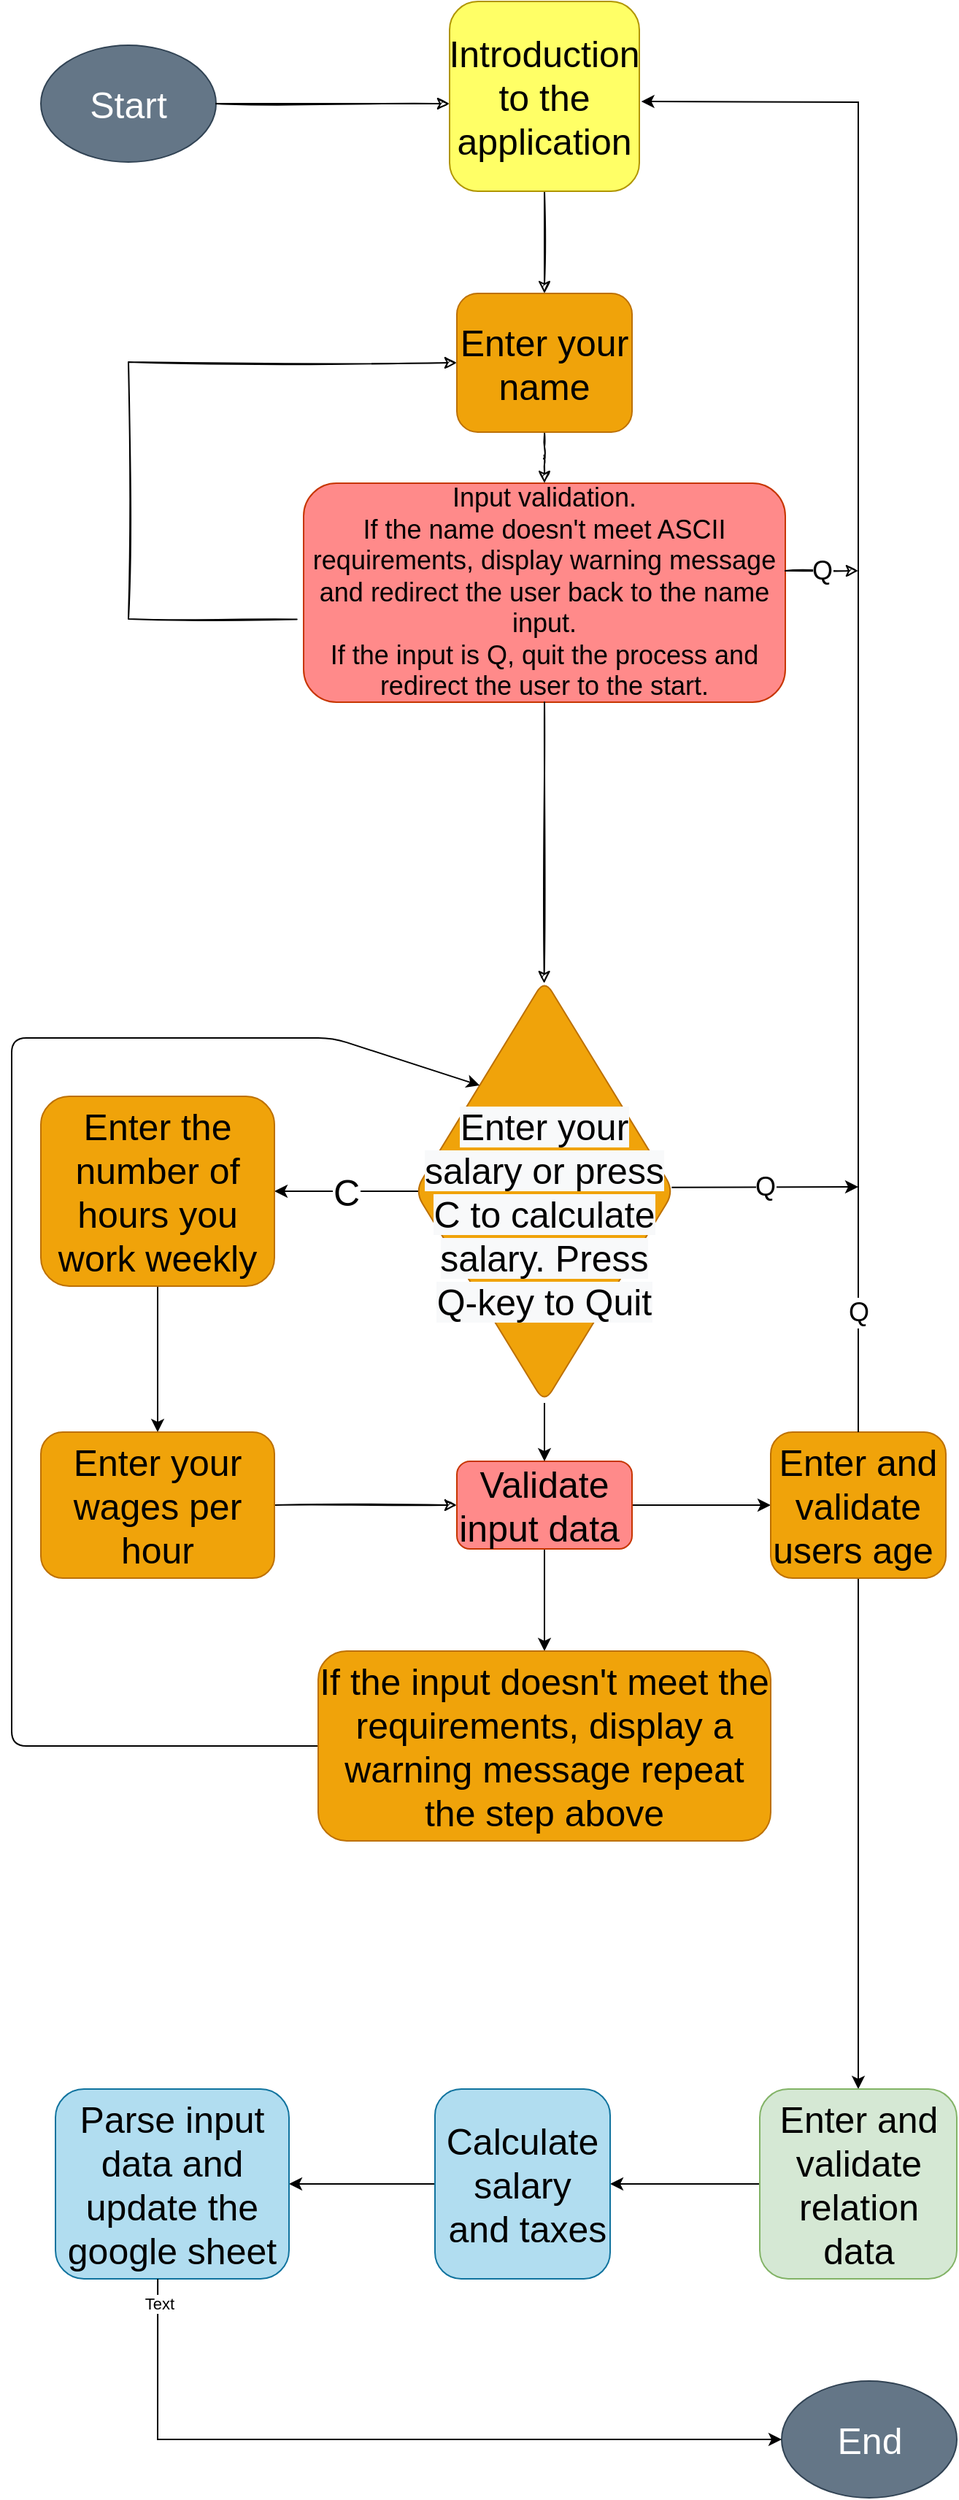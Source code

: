 <mxfile version="20.0.4" type="github">
  <diagram id="5d712PURRep5_9I_O1BZ" name="Page-1">
    <mxGraphModel dx="1564" dy="872" grid="1" gridSize="10" guides="1" tooltips="1" connect="1" arrows="1" fold="1" page="1" pageScale="1" pageWidth="827" pageHeight="1169" math="0" shadow="0">
      <root>
        <mxCell id="0" />
        <mxCell id="1" parent="0" />
        <mxCell id="lr9qJDFKW7P0UVie4wkK-1" value="Start" style="ellipse;whiteSpace=wrap;html=1;fontSize=25;rounded=1;sketch=0;fillColor=#647687;fontColor=#ffffff;strokeColor=#314354;shadow=0;" parent="1" vertex="1">
          <mxGeometry x="40" y="40" width="120" height="80" as="geometry" />
        </mxCell>
        <mxCell id="lr9qJDFKW7P0UVie4wkK-2" value="End" style="ellipse;whiteSpace=wrap;html=1;fontSize=25;rounded=1;sketch=0;fillColor=#647687;fontColor=#ffffff;strokeColor=#314354;" parent="1" vertex="1">
          <mxGeometry x="547.5" y="1640" width="120" height="80" as="geometry" />
        </mxCell>
        <mxCell id="lr9qJDFKW7P0UVie4wkK-5" value="" style="edgeStyle=orthogonalEdgeStyle;rounded=1;orthogonalLoop=1;jettySize=auto;html=1;fontSize=25;sketch=1;" parent="1" source="lr9qJDFKW7P0UVie4wkK-3" target="lr9qJDFKW7P0UVie4wkK-4" edge="1">
          <mxGeometry relative="1" as="geometry" />
        </mxCell>
        <mxCell id="lr9qJDFKW7P0UVie4wkK-3" value="Introduction to the application&lt;br&gt;" style="whiteSpace=wrap;html=1;aspect=fixed;fontSize=25;direction=south;rounded=1;sketch=0;fillColor=#FFFF66;strokeColor=#B09500;fontColor=#000000;" parent="1" vertex="1">
          <mxGeometry x="320" y="10" width="130" height="130" as="geometry" />
        </mxCell>
        <mxCell id="lr9qJDFKW7P0UVie4wkK-11" value="" style="edgeStyle=orthogonalEdgeStyle;rounded=1;orthogonalLoop=1;jettySize=auto;html=1;fontSize=25;entryX=0.5;entryY=0;entryDx=0;entryDy=0;sketch=1;" parent="1" source="lr9qJDFKW7P0UVie4wkK-4" target="9QyXsI2oVlgwy25cznoc-4" edge="1">
          <mxGeometry relative="1" as="geometry" />
        </mxCell>
        <mxCell id="lr9qJDFKW7P0UVie4wkK-4" value="Enter your name" style="whiteSpace=wrap;html=1;fontSize=25;rounded=1;sketch=0;fillColor=#f0a30a;strokeColor=#BD7000;fontColor=#000000;fillStyle=auto;" parent="1" vertex="1">
          <mxGeometry x="325" y="210" width="120" height="95" as="geometry" />
        </mxCell>
        <mxCell id="lr9qJDFKW7P0UVie4wkK-9" value="" style="endArrow=classic;html=1;rounded=1;fontSize=25;exitX=1;exitY=0.5;exitDx=0;exitDy=0;sketch=1;" parent="1" source="lr9qJDFKW7P0UVie4wkK-1" edge="1">
          <mxGeometry width="50" height="50" relative="1" as="geometry">
            <mxPoint x="460" y="250" as="sourcePoint" />
            <mxPoint x="320" y="80" as="targetPoint" />
            <Array as="points" />
          </mxGeometry>
        </mxCell>
        <mxCell id="lr9qJDFKW7P0UVie4wkK-13" value="C" style="edgeStyle=orthogonalEdgeStyle;rounded=1;orthogonalLoop=1;jettySize=auto;html=1;fontSize=25;sketch=0;exitX=0.5;exitY=0.986;exitDx=0;exitDy=0;exitPerimeter=0;" parent="1" source="lr9qJDFKW7P0UVie4wkK-10" target="lr9qJDFKW7P0UVie4wkK-12" edge="1">
          <mxGeometry relative="1" as="geometry" />
        </mxCell>
        <mxCell id="lr9qJDFKW7P0UVie4wkK-10" value="&lt;br&gt;&lt;span style=&quot;font-family: Helvetica; font-size: 25px; font-style: normal; font-variant-ligatures: normal; font-variant-caps: normal; font-weight: 400; letter-spacing: normal; orphans: 2; text-align: center; text-indent: 0px; text-transform: none; widows: 2; word-spacing: 0px; -webkit-text-stroke-width: 0px; background-color: rgb(248, 249, 250); text-decoration-thickness: initial; text-decoration-style: initial; text-decoration-color: initial; float: none; display: inline !important;&quot;&gt;Enter your salary or press C to calculate salary. Press Q-key to Quit&lt;/span&gt;" style="rhombus;whiteSpace=wrap;html=1;fontSize=25;direction=south;rounded=1;sketch=0;fillColor=#f0a30a;strokeColor=#BD7000;fontColor=#000000;" parent="1" vertex="1">
          <mxGeometry x="296.25" y="680.0" width="177.5" height="290" as="geometry" />
        </mxCell>
        <mxCell id="lr9qJDFKW7P0UVie4wkK-17" value="" style="edgeStyle=orthogonalEdgeStyle;rounded=1;orthogonalLoop=1;jettySize=auto;html=1;fontSize=25;sketch=0;" parent="1" source="lr9qJDFKW7P0UVie4wkK-12" target="lr9qJDFKW7P0UVie4wkK-16" edge="1">
          <mxGeometry relative="1" as="geometry" />
        </mxCell>
        <mxCell id="lr9qJDFKW7P0UVie4wkK-12" value="Enter the number of hours you work weekly" style="whiteSpace=wrap;html=1;fontSize=25;rounded=1;sketch=0;fillColor=#f0a30a;strokeColor=#BD7000;fontColor=#000000;" parent="1" vertex="1">
          <mxGeometry x="40" y="760" width="160" height="130" as="geometry" />
        </mxCell>
        <mxCell id="lr9qJDFKW7P0UVie4wkK-19" value="" style="edgeStyle=orthogonalEdgeStyle;rounded=1;orthogonalLoop=1;jettySize=auto;html=1;fontSize=25;sketch=1;" parent="1" source="lr9qJDFKW7P0UVie4wkK-16" target="lr9qJDFKW7P0UVie4wkK-18" edge="1">
          <mxGeometry relative="1" as="geometry" />
        </mxCell>
        <mxCell id="lr9qJDFKW7P0UVie4wkK-16" value="Enter your wages per hour&lt;br&gt;" style="whiteSpace=wrap;html=1;fontSize=25;rounded=1;sketch=0;fillColor=#f0a30a;strokeColor=#BD7000;fontColor=#000000;" parent="1" vertex="1">
          <mxGeometry x="40" y="990" width="160" height="100" as="geometry" />
        </mxCell>
        <mxCell id="lr9qJDFKW7P0UVie4wkK-22" value="" style="edgeStyle=orthogonalEdgeStyle;rounded=1;orthogonalLoop=1;jettySize=auto;html=1;fontSize=25;sketch=0;" parent="1" source="lr9qJDFKW7P0UVie4wkK-18" target="lr9qJDFKW7P0UVie4wkK-21" edge="1">
          <mxGeometry relative="1" as="geometry" />
        </mxCell>
        <mxCell id="9QyXsI2oVlgwy25cznoc-15" value="" style="edgeStyle=orthogonalEdgeStyle;rounded=1;sketch=0;orthogonalLoop=1;jettySize=auto;html=1;fontSize=18;" edge="1" parent="1" source="lr9qJDFKW7P0UVie4wkK-18" target="9QyXsI2oVlgwy25cznoc-14">
          <mxGeometry relative="1" as="geometry" />
        </mxCell>
        <mxCell id="lr9qJDFKW7P0UVie4wkK-18" value="Validate input data&amp;nbsp;" style="whiteSpace=wrap;html=1;fontSize=25;rounded=1;sketch=0;fillColor=#FF8A8A;fontColor=#000000;strokeColor=#C73500;" parent="1" vertex="1">
          <mxGeometry x="325" y="1010" width="120" height="60" as="geometry" />
        </mxCell>
        <mxCell id="lr9qJDFKW7P0UVie4wkK-20" value="" style="endArrow=classic;html=1;rounded=1;fontSize=25;entryX=0.5;entryY=0;entryDx=0;entryDy=0;sketch=0;" parent="1" source="lr9qJDFKW7P0UVie4wkK-10" target="lr9qJDFKW7P0UVie4wkK-18" edge="1">
          <mxGeometry width="50" height="50" relative="1" as="geometry">
            <mxPoint x="385" y="970" as="sourcePoint" />
            <mxPoint x="370" y="480" as="targetPoint" />
          </mxGeometry>
        </mxCell>
        <mxCell id="grNwTt1hIaP2UxTGi9CV-2" value="" style="edgeStyle=orthogonalEdgeStyle;rounded=0;orthogonalLoop=1;jettySize=auto;html=1;sketch=0;" parent="1" source="lr9qJDFKW7P0UVie4wkK-21" target="grNwTt1hIaP2UxTGi9CV-1" edge="1">
          <mxGeometry relative="1" as="geometry" />
        </mxCell>
        <mxCell id="lr9qJDFKW7P0UVie4wkK-21" value="Enter and validate &lt;br&gt;users age&amp;nbsp;" style="whiteSpace=wrap;html=1;fontSize=25;rounded=1;sketch=0;fillColor=#f0a30a;strokeColor=#BD7000;fontColor=#000000;" parent="1" vertex="1">
          <mxGeometry x="540" y="990" width="120" height="100" as="geometry" />
        </mxCell>
        <mxCell id="grNwTt1hIaP2UxTGi9CV-4" value="" style="edgeStyle=orthogonalEdgeStyle;rounded=0;orthogonalLoop=1;jettySize=auto;html=1;sketch=0;" parent="1" source="grNwTt1hIaP2UxTGi9CV-1" target="grNwTt1hIaP2UxTGi9CV-3" edge="1">
          <mxGeometry relative="1" as="geometry" />
        </mxCell>
        <mxCell id="grNwTt1hIaP2UxTGi9CV-1" value="Enter and validate relation data" style="whiteSpace=wrap;html=1;fontSize=25;rounded=1;sketch=0;fillColor=#d5e8d4;strokeColor=#82b366;" parent="1" vertex="1">
          <mxGeometry x="532.5" y="1440" width="135" height="130" as="geometry" />
        </mxCell>
        <mxCell id="grNwTt1hIaP2UxTGi9CV-6" value="" style="edgeStyle=orthogonalEdgeStyle;rounded=0;orthogonalLoop=1;jettySize=auto;html=1;sketch=0;" parent="1" source="grNwTt1hIaP2UxTGi9CV-3" target="grNwTt1hIaP2UxTGi9CV-5" edge="1">
          <mxGeometry relative="1" as="geometry" />
        </mxCell>
        <mxCell id="grNwTt1hIaP2UxTGi9CV-3" value="Calculate salary&lt;br&gt;&amp;nbsp;and taxes" style="whiteSpace=wrap;html=1;fontSize=25;rounded=1;sketch=0;fillColor=#b1ddf0;strokeColor=#10739e;" parent="1" vertex="1">
          <mxGeometry x="310" y="1440" width="120" height="130" as="geometry" />
        </mxCell>
        <mxCell id="grNwTt1hIaP2UxTGi9CV-5" value="Parse input data and update the google sheet" style="whiteSpace=wrap;html=1;fontSize=25;rounded=1;sketch=0;fillColor=#b1ddf0;strokeColor=#10739e;" parent="1" vertex="1">
          <mxGeometry x="50" y="1440" width="160" height="130" as="geometry" />
        </mxCell>
        <mxCell id="grNwTt1hIaP2UxTGi9CV-12" value="" style="endArrow=classic;html=1;rounded=0;fontSize=22;entryX=0;entryY=0.5;entryDx=0;entryDy=0;exitX=0.438;exitY=1;exitDx=0;exitDy=0;exitPerimeter=0;sketch=0;" parent="1" source="grNwTt1hIaP2UxTGi9CV-5" target="lr9qJDFKW7P0UVie4wkK-2" edge="1">
          <mxGeometry width="50" height="50" relative="1" as="geometry">
            <mxPoint x="130" y="1120" as="sourcePoint" />
            <mxPoint x="680" y="1090" as="targetPoint" />
            <Array as="points">
              <mxPoint x="120" y="1680" />
            </Array>
          </mxGeometry>
        </mxCell>
        <mxCell id="9QyXsI2oVlgwy25cznoc-3" value="Text" style="edgeLabel;html=1;align=center;verticalAlign=middle;resizable=0;points=[];sketch=1;" vertex="1" connectable="0" parent="grNwTt1hIaP2UxTGi9CV-12">
          <mxGeometry x="-0.936" y="1" relative="1" as="geometry">
            <mxPoint as="offset" />
          </mxGeometry>
        </mxCell>
        <mxCell id="9QyXsI2oVlgwy25cznoc-4" value="Input validation.&lt;br style=&quot;font-size: 18px;&quot;&gt;If the name doesn&#39;t meet ASCII requirements, display warning message and redirect the user back to the name input.&lt;br style=&quot;font-size: 18px;&quot;&gt;If the input is Q, quit the process and redirect the user to the start." style="rounded=1;whiteSpace=wrap;html=1;fontSize=18;sketch=0;fillColor=#FF8A8A;strokeColor=#C73500;fontColor=#000000;" vertex="1" parent="1">
          <mxGeometry x="220" y="340" width="330" height="150" as="geometry" />
        </mxCell>
        <mxCell id="9QyXsI2oVlgwy25cznoc-5" value="" style="endArrow=classic;html=1;rounded=0;entryX=0;entryY=0.5;entryDx=0;entryDy=0;exitX=-0.014;exitY=0.622;exitDx=0;exitDy=0;exitPerimeter=0;sketch=1;" edge="1" parent="1" source="9QyXsI2oVlgwy25cznoc-4" target="lr9qJDFKW7P0UVie4wkK-4">
          <mxGeometry width="50" height="50" relative="1" as="geometry">
            <mxPoint x="210" y="390" as="sourcePoint" />
            <mxPoint x="320" y="270" as="targetPoint" />
            <Array as="points">
              <mxPoint x="100" y="433" />
              <mxPoint x="100" y="257" />
            </Array>
          </mxGeometry>
        </mxCell>
        <mxCell id="9QyXsI2oVlgwy25cznoc-6" value="Q" style="endArrow=classic;html=1;rounded=0;fontSize=18;sketch=1;" edge="1" parent="1">
          <mxGeometry width="50" height="50" relative="1" as="geometry">
            <mxPoint x="550" y="400" as="sourcePoint" />
            <mxPoint x="600" y="400" as="targetPoint" />
            <Array as="points" />
          </mxGeometry>
        </mxCell>
        <mxCell id="9QyXsI2oVlgwy25cznoc-8" value="Q" style="endArrow=classic;html=1;rounded=0;fontSize=18;entryX=0.527;entryY=-0.01;entryDx=0;entryDy=0;entryPerimeter=0;sketch=0;exitX=0.5;exitY=0;exitDx=0;exitDy=0;" edge="1" parent="1" source="lr9qJDFKW7P0UVie4wkK-21" target="lr9qJDFKW7P0UVie4wkK-3">
          <mxGeometry x="-0.844" width="50" height="50" relative="1" as="geometry">
            <mxPoint x="600" y="830" as="sourcePoint" />
            <mxPoint x="600" y="40" as="targetPoint" />
            <Array as="points">
              <mxPoint x="600" y="79" />
            </Array>
            <mxPoint as="offset" />
          </mxGeometry>
        </mxCell>
        <mxCell id="9QyXsI2oVlgwy25cznoc-9" value="Q" style="endArrow=classic;html=1;rounded=0;fontSize=18;exitX=0.491;exitY=0.009;exitDx=0;exitDy=0;exitPerimeter=0;sketch=0;" edge="1" parent="1" source="lr9qJDFKW7P0UVie4wkK-10">
          <mxGeometry width="50" height="50" relative="1" as="geometry">
            <mxPoint x="500" y="700" as="sourcePoint" />
            <mxPoint x="600" y="822" as="targetPoint" />
          </mxGeometry>
        </mxCell>
        <mxCell id="9QyXsI2oVlgwy25cznoc-10" value="" style="endArrow=classic;html=1;rounded=0;fontSize=18;exitX=0.5;exitY=1;exitDx=0;exitDy=0;entryX=0.009;entryY=0.501;entryDx=0;entryDy=0;entryPerimeter=0;sketch=1;" edge="1" parent="1" source="9QyXsI2oVlgwy25cznoc-4" target="lr9qJDFKW7P0UVie4wkK-10">
          <mxGeometry width="50" height="50" relative="1" as="geometry">
            <mxPoint x="385" y="505.859" as="sourcePoint" />
            <mxPoint x="380" y="530" as="targetPoint" />
          </mxGeometry>
        </mxCell>
        <mxCell id="9QyXsI2oVlgwy25cznoc-13" value="" style="endArrow=classic;html=1;rounded=1;sketch=0;fontSize=18;entryX=0;entryY=1;entryDx=0;entryDy=0;exitX=0;exitY=0.5;exitDx=0;exitDy=0;" edge="1" parent="1" source="9QyXsI2oVlgwy25cznoc-14" target="lr9qJDFKW7P0UVie4wkK-10">
          <mxGeometry width="50" height="50" relative="1" as="geometry">
            <mxPoint x="210" y="1040" as="sourcePoint" />
            <mxPoint x="385" y="520" as="targetPoint" />
            <Array as="points">
              <mxPoint x="20" y="1205" />
              <mxPoint x="20" y="720" />
              <mxPoint x="240" y="720" />
            </Array>
          </mxGeometry>
        </mxCell>
        <mxCell id="9QyXsI2oVlgwy25cznoc-14" value="If the input doesn&#39;t meet the requirements, display a warning message repeat the step above" style="whiteSpace=wrap;html=1;fontSize=25;fillColor=#f0a30a;strokeColor=#BD7000;fontColor=#000000;rounded=1;sketch=0;" vertex="1" parent="1">
          <mxGeometry x="230" y="1140" width="310" height="130" as="geometry" />
        </mxCell>
      </root>
    </mxGraphModel>
  </diagram>
</mxfile>
